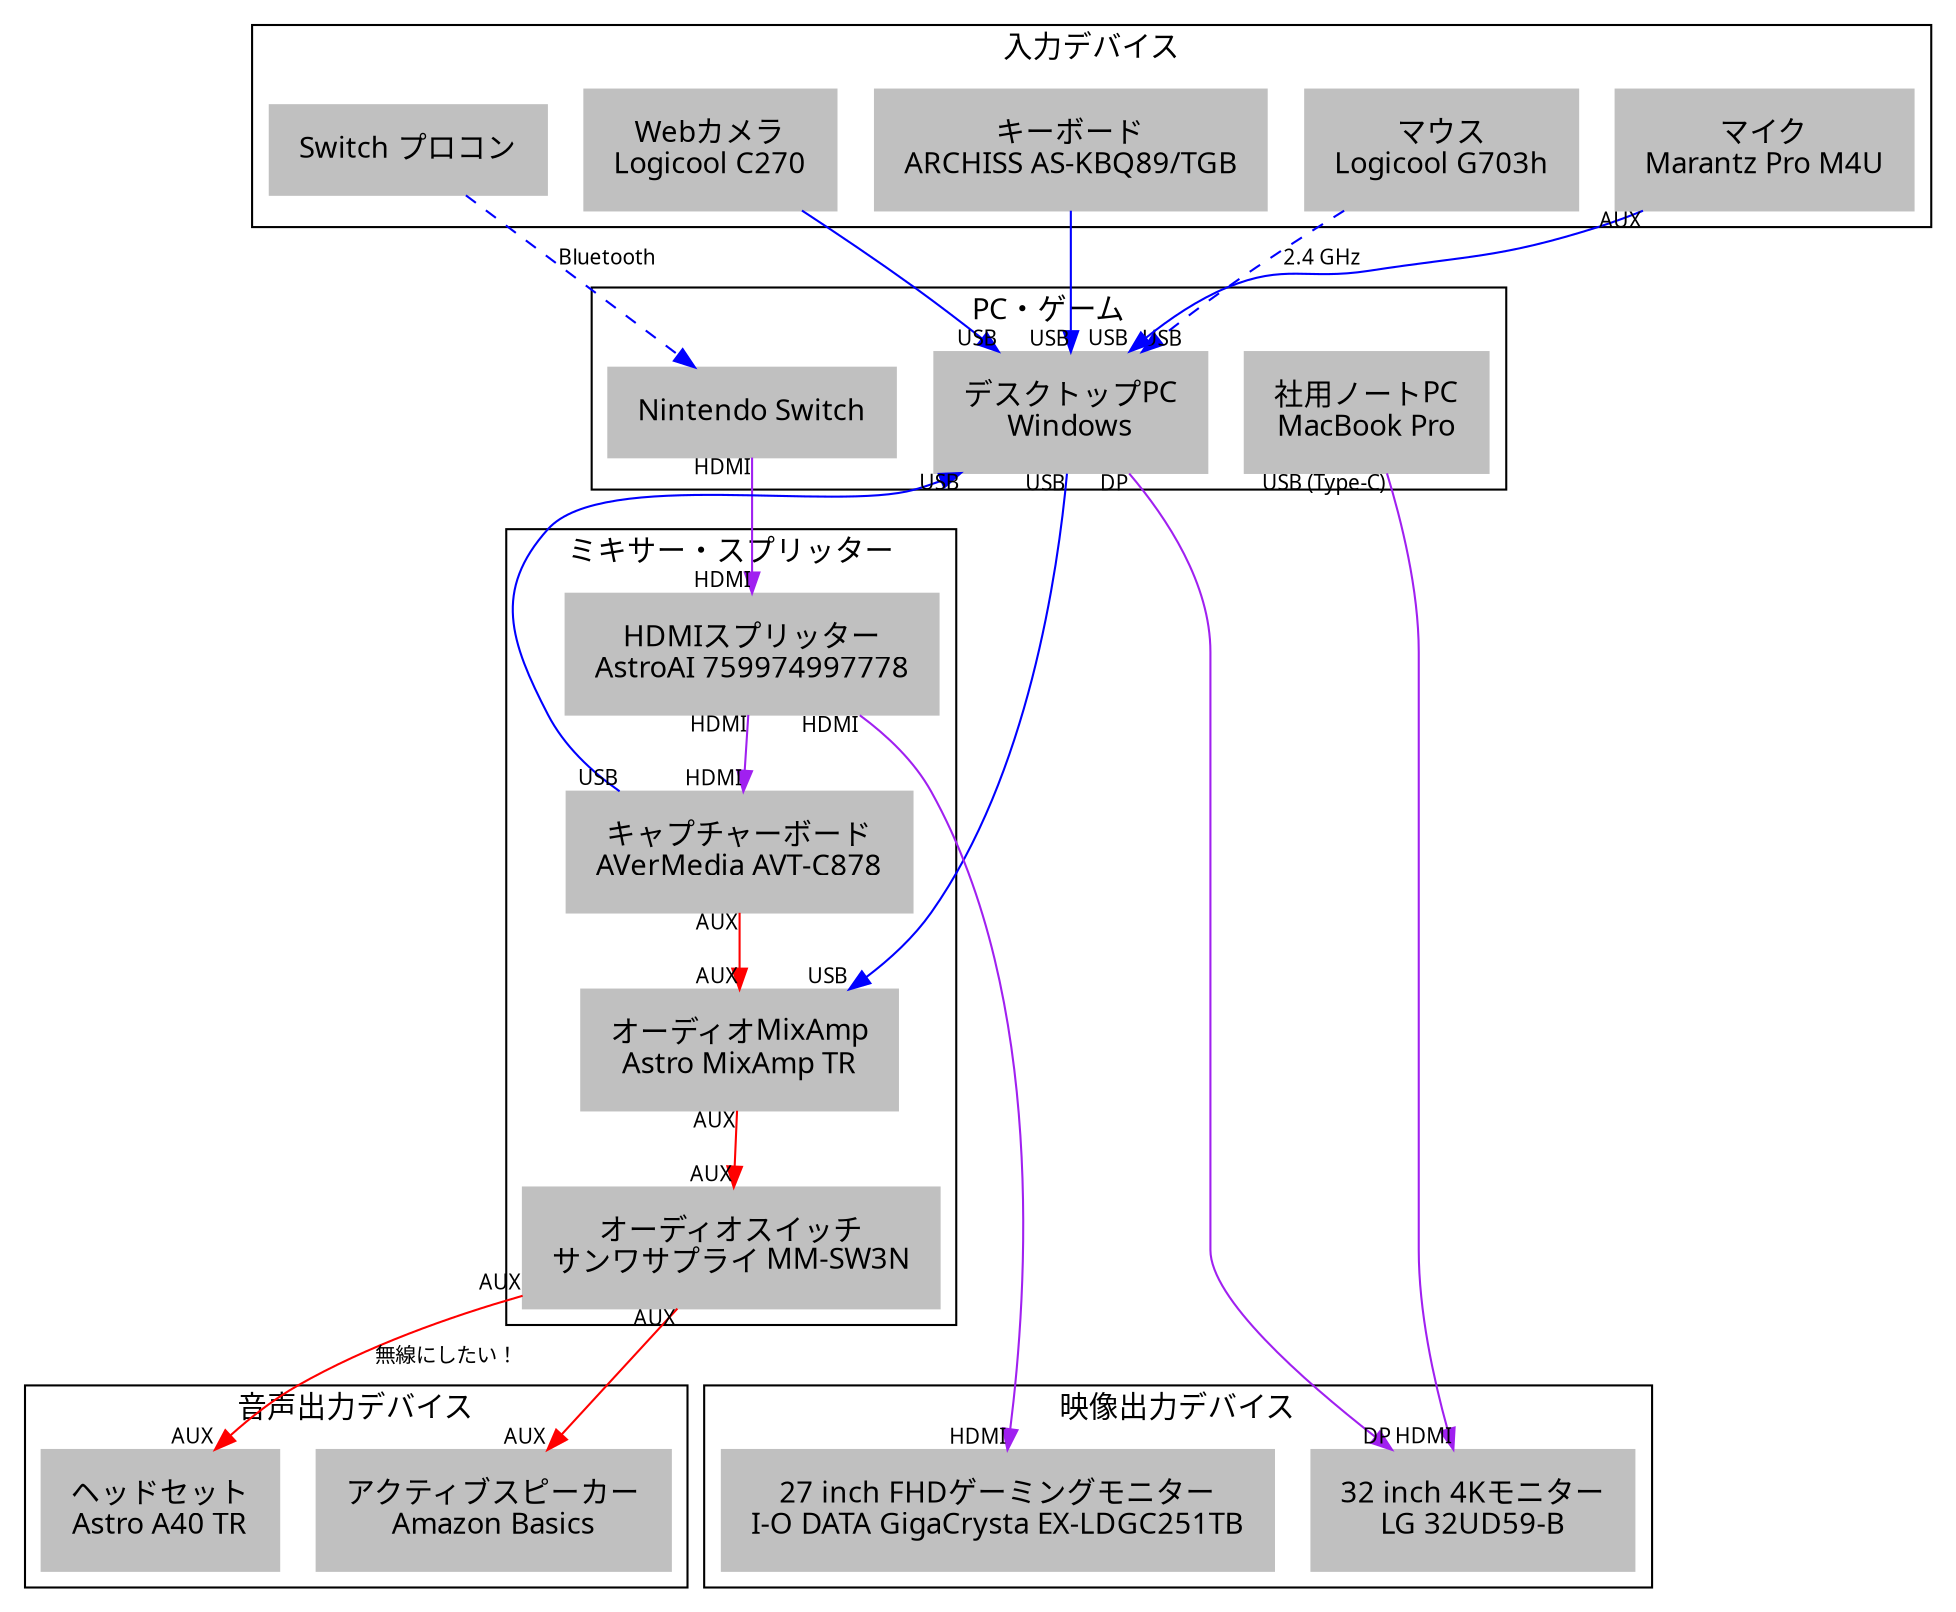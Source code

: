 digraph {
    newrank=true;

    graph [fontname="mplus-1p-light"];
    node [fontname="mplus-1p-light", margin=0.2, color="gray", shape="box", style="filled"];
    edge [fontname="mplus-1p-light", fontsize=10];

    subgraph cluster_pcs {
        label="PC・ゲーム";
        rank=same;
        pc_windows [label="デスクトップPC\nWindows"];
        pc_mbp [label="社用ノートPC\nMacBook Pro"];
        nintendo_switch [label="Nintendo Switch"];
    }

    subgraph cluster_input {
        label="入力デバイス";
        rank=same;
        keyboard [label="キーボード\nARCHISS AS-KBQ89/TGB"];
        mouse [label="マウス\nLogicool G703h"];
        mic [label="マイク\nMarantz Pro M4U"];
        cam [label="Webカメラ\nLogicool C270"];
        switch_controller [color="gray", label="Switch プロコン"];
    }

    subgraph cluster_mix {
        label="ミキサー・スプリッター";
        // rank=same;
        hdmi_splitter [label="HDMIスプリッター\nAstroAI 759974997778"];
        capture_board [label="キャプチャーボード\nAVerMedia AVT-C878"];
        astro_mixamp [label="オーディオMixAmp\nAstro MixAmp TR"];
        audio_switcher [label="オーディオスイッチ\nサンワサプライ MM-SW3N"];
    }

    subgraph cluster_video_output {
        label="映像出力デバイス";
        rank=same;
        monitor_4k [label="32 inch 4Kモニター\nLG 32UD59-B"];
        monitor_gigacrysta [label="27 inch FHDゲーミングモニター\nI-O DATA GigaCrysta EX-LDGC251TB"];
    }

    subgraph cluster_audio_output {
        label="音声出力デバイス";
        rank=same;
        active_speaker [label="アクティブスピーカー\nAmazon Basics"];
        headset [label="ヘッドセット\nAstro A40 TR"];
    }

    { rank=same; monitor_4k, monitor_gigacrysta, active_speaker, headset }

    nintendo_switch   -> hdmi_splitter      [color=purple, taillabel="HDMI", headlabel="HDMI"];
    hdmi_splitter     -> monitor_gigacrysta [color=purple, taillabel="HDMI", headlabel="HDMI"];
    hdmi_splitter     -> capture_board      [color=purple, taillabel="HDMI", headlabel="HDMI"];
    capture_board     -> pc_windows         [color=blue, taillabel="USB", headlabel="USB"];

    mouse             -> pc_windows         [color=blue, headlabel="USB", label="2.4 GHz", style="dashed"];
    keyboard          -> pc_windows         [color=blue, headlabel="USB"];
    mic               -> pc_windows         [color=blue, taillabel="AUX", headlabel="USB"];
    cam               -> pc_windows         [color=blue, headlabel="USB"];
    switch_controller -> nintendo_switch    [color=blue, label="Bluetooth", style="dashed"];

    pc_windows        -> monitor_4k         [color=purple, taillabel="DP", headlabel="DP"];
    pc_mbp            -> monitor_4k         [color=purple, taillabel="USB (Type-C)", headlabel="HDMI"];
    pc_windows        -> astro_mixamp       [color=blue, taillabel="USB", headlabel="USB"]

    astro_mixamp      -> audio_switcher     [color=red, taillabel="AUX", headlabel="AUX"];
    audio_switcher    -> headset            [color=red, taillabel="AUX", headlabel="AUX", label="無線にしたい！"];
    audio_switcher    -> active_speaker     [color=red, taillabel="AUX", headlabel="AUX"];

    capture_board     -> astro_mixamp       [color=red, taillabel="AUX", headlabel="AUX"];
}
